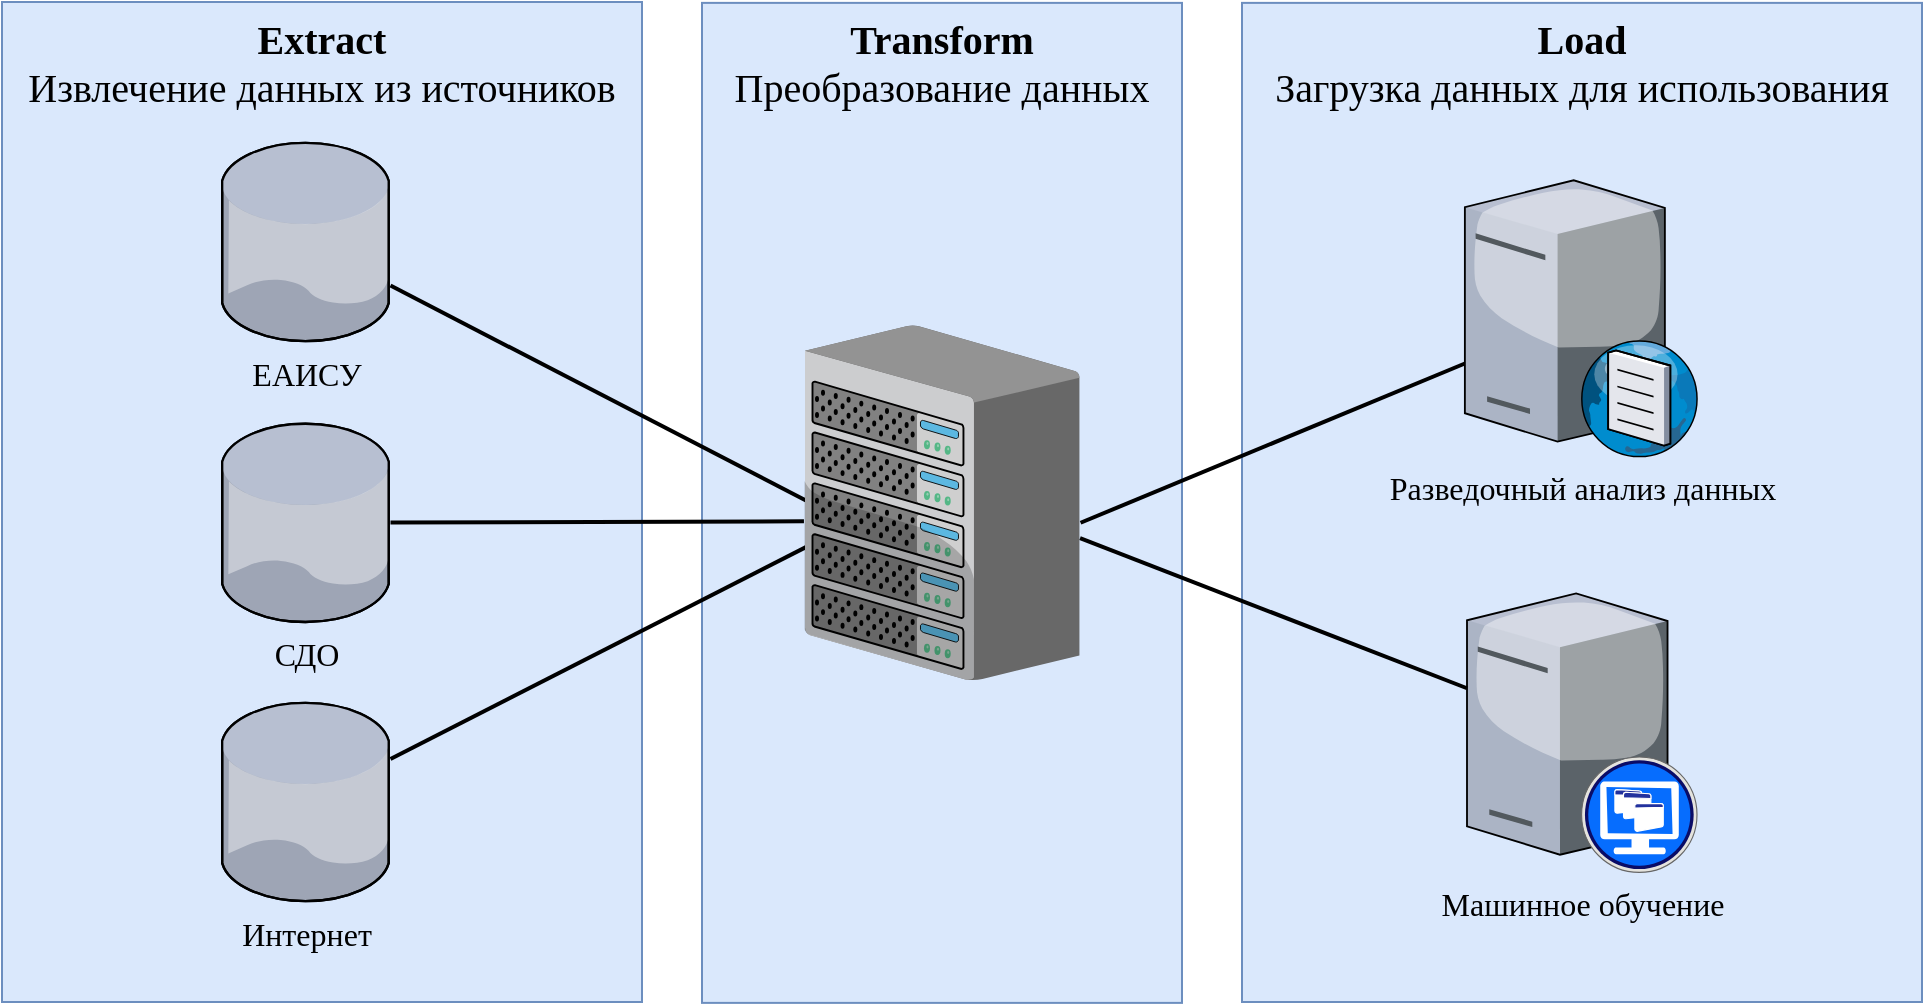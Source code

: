 <mxfile version="22.0.8" type="github">
  <diagram name="Page-1" id="e3a06f82-3646-2815-327d-82caf3d4e204">
    <mxGraphModel dx="1420" dy="744" grid="1" gridSize="10" guides="1" tooltips="1" connect="1" arrows="1" fold="1" page="1" pageScale="1.5" pageWidth="827" pageHeight="1169" background="none" math="0" shadow="0">
      <root>
        <mxCell id="0" style=";html=1;" />
        <mxCell id="1" style=";html=1;" parent="0" />
        <mxCell id="6a7d8f32e03d9370-59" value="&lt;font size=&quot;1&quot; style=&quot;&quot; face=&quot;Calibri&quot;&gt;&lt;span style=&quot;font-size: 20px;&quot;&gt;&lt;b&gt;Transform&lt;/b&gt;&lt;br&gt;Преобразование данных&lt;br&gt;&lt;/span&gt;&lt;/font&gt;" style="whiteSpace=wrap;html=1;fillColor=#dae8fc;fontSize=14;strokeColor=#6c8ebf;verticalAlign=top;" parent="1" vertex="1">
          <mxGeometry x="470" y="80.44" width="240" height="500" as="geometry" />
        </mxCell>
        <mxCell id="6a7d8f32e03d9370-57" value="&lt;font style=&quot;font-size: 20px;&quot; face=&quot;Calibri&quot;&gt;&lt;b&gt;Extract&lt;/b&gt;&lt;br&gt;Извлечение данных из источников&lt;br&gt;&lt;/font&gt;" style="whiteSpace=wrap;html=1;fillColor=#dae8fc;fontSize=14;strokeColor=#6c8ebf;verticalAlign=top;" parent="1" vertex="1">
          <mxGeometry x="120" y="80" width="320" height="500" as="geometry" />
        </mxCell>
        <mxCell id="6a7d8f32e03d9370-34" style="edgeStyle=none;rounded=0;html=1;startSize=10;endSize=10;jettySize=auto;orthogonalLoop=1;fontSize=14;endArrow=none;endFill=0;strokeWidth=2;entryX=0.007;entryY=0.624;entryDx=0;entryDy=0;entryPerimeter=0;" parent="1" source="52mS36F658FpA1EYwAAP-5" target="6a7d8f32e03d9370-16" edge="1">
          <mxGeometry relative="1" as="geometry">
            <mxPoint x="447.13" y="522.683" as="sourcePoint" />
            <mxPoint x="545.13" y="375.44" as="targetPoint" />
          </mxGeometry>
        </mxCell>
        <mxCell id="6a7d8f32e03d9370-33" style="edgeStyle=none;rounded=0;html=1;startSize=10;endSize=10;jettySize=auto;orthogonalLoop=1;fontSize=14;endArrow=none;endFill=0;strokeWidth=2;entryX=-0.002;entryY=0.552;entryDx=0;entryDy=0;entryPerimeter=0;" parent="1" source="52mS36F658FpA1EYwAAP-4" target="6a7d8f32e03d9370-16" edge="1">
          <mxGeometry relative="1" as="geometry">
            <mxPoint x="447.13" y="358.683" as="sourcePoint" />
            <mxPoint x="322.13" y="290.44" as="targetPoint" />
          </mxGeometry>
        </mxCell>
        <mxCell id="6a7d8f32e03d9370-32" style="edgeStyle=none;rounded=0;html=1;startSize=10;endSize=10;jettySize=auto;orthogonalLoop=1;fontSize=14;endArrow=none;endFill=0;strokeWidth=2;entryX=0.007;entryY=0.494;entryDx=0;entryDy=0;entryPerimeter=0;" parent="1" source="52mS36F658FpA1EYwAAP-1" target="6a7d8f32e03d9370-16" edge="1">
          <mxGeometry relative="1" as="geometry">
            <mxPoint x="443.13" y="194.694" as="sourcePoint" />
          </mxGeometry>
        </mxCell>
        <mxCell id="6a7d8f32e03d9370-16" value="" style="verticalLabelPosition=bottom;aspect=fixed;html=1;verticalAlign=top;strokeColor=none;shape=mxgraph.citrix.chassis;fillColor=#66B2FF;gradientColor=#0066CC;fontSize=14;" parent="1" vertex="1">
          <mxGeometry x="521.25" y="241.69" width="137.5" height="177.5" as="geometry" />
        </mxCell>
        <mxCell id="52mS36F658FpA1EYwAAP-1" value="&lt;font style=&quot;font-size: 16px;&quot; face=&quot;Calibri&quot;&gt;ЕАИСУ&lt;/font&gt;" style="verticalLabelPosition=bottom;sketch=0;aspect=fixed;html=1;verticalAlign=top;strokeColor=none;align=center;outlineConnect=0;shape=mxgraph.citrix.database;" parent="1" vertex="1">
          <mxGeometry x="230" y="150.44" width="84.25" height="99.12" as="geometry" />
        </mxCell>
        <mxCell id="52mS36F658FpA1EYwAAP-4" value="&lt;font style=&quot;font-size: 16px;&quot; face=&quot;Calibri&quot;&gt;СДО&lt;/font&gt;" style="verticalLabelPosition=bottom;sketch=0;aspect=fixed;html=1;verticalAlign=top;strokeColor=none;align=center;outlineConnect=0;shape=mxgraph.citrix.database;" parent="1" vertex="1">
          <mxGeometry x="230.01" y="290.88" width="84.25" height="99.12" as="geometry" />
        </mxCell>
        <mxCell id="52mS36F658FpA1EYwAAP-5" value="&lt;font face=&quot;Calibri&quot; style=&quot;font-size: 16px;&quot;&gt;Интернет&lt;/font&gt;" style="verticalLabelPosition=bottom;sketch=0;aspect=fixed;html=1;verticalAlign=top;strokeColor=none;align=center;outlineConnect=0;shape=mxgraph.citrix.database;" parent="1" vertex="1">
          <mxGeometry x="230" y="430.44" width="84.25" height="99.12" as="geometry" />
        </mxCell>
        <mxCell id="Rmyz0eIJAW2nJohLAHlB-1" value="&lt;font size=&quot;1&quot; style=&quot;&quot; face=&quot;Calibri&quot;&gt;&lt;span style=&quot;font-size: 20px;&quot;&gt;&lt;b&gt;Load&lt;/b&gt;&lt;br&gt;Загрузка данных для использования&lt;br&gt;&lt;/span&gt;&lt;/font&gt;" style="whiteSpace=wrap;html=1;fillColor=#dae8fc;fontSize=14;strokeColor=#6c8ebf;verticalAlign=top;" parent="1" vertex="1">
          <mxGeometry x="740" y="80.44" width="340" height="499.56" as="geometry" />
        </mxCell>
        <mxCell id="Rmyz0eIJAW2nJohLAHlB-5" style="edgeStyle=none;rounded=0;html=1;startSize=10;endSize=10;jettySize=auto;orthogonalLoop=1;fontSize=14;endArrow=none;endFill=0;strokeWidth=2;exitX=1.004;exitY=0.556;exitDx=0;exitDy=0;exitPerimeter=0;" parent="1" edge="1" target="iqdelmEI_SFiGrAFYW7x-2" source="6a7d8f32e03d9370-16">
          <mxGeometry relative="1" as="geometry">
            <mxPoint x="699.87" y="301" as="sourcePoint" />
            <mxPoint x="770" y="350" as="targetPoint" />
          </mxGeometry>
        </mxCell>
        <mxCell id="iqdelmEI_SFiGrAFYW7x-1" value="&lt;font face=&quot;Calibri&quot; style=&quot;font-size: 16px;&quot;&gt;Машинное обучение&lt;/font&gt;" style="verticalLabelPosition=bottom;sketch=0;aspect=fixed;html=1;verticalAlign=top;strokeColor=none;align=center;outlineConnect=0;shape=mxgraph.citrix.xendesktop_server;" vertex="1" parent="1">
          <mxGeometry x="852.5" y="375.68" width="115" height="139.53" as="geometry" />
        </mxCell>
        <mxCell id="iqdelmEI_SFiGrAFYW7x-2" value="&lt;font style=&quot;font-size: 16px;&quot; face=&quot;Calibri&quot;&gt;Разведочный анализ данных&lt;/font&gt;" style="verticalLabelPosition=bottom;sketch=0;aspect=fixed;html=1;verticalAlign=top;strokeColor=none;align=center;outlineConnect=0;shape=mxgraph.citrix.dns_server;" vertex="1" parent="1">
          <mxGeometry x="851.44" y="165.68" width="117.12" height="141.62" as="geometry" />
        </mxCell>
        <mxCell id="iqdelmEI_SFiGrAFYW7x-4" style="edgeStyle=none;rounded=0;html=1;startSize=10;endSize=10;jettySize=auto;orthogonalLoop=1;fontSize=14;endArrow=none;endFill=0;strokeWidth=2;exitX=1.002;exitY=0.599;exitDx=0;exitDy=0;exitPerimeter=0;" edge="1" parent="1" source="6a7d8f32e03d9370-16" target="iqdelmEI_SFiGrAFYW7x-1">
          <mxGeometry relative="1" as="geometry">
            <mxPoint x="679.7" y="430.06" as="sourcePoint" />
            <mxPoint x="861.7" y="347.06" as="targetPoint" />
          </mxGeometry>
        </mxCell>
      </root>
    </mxGraphModel>
  </diagram>
</mxfile>
